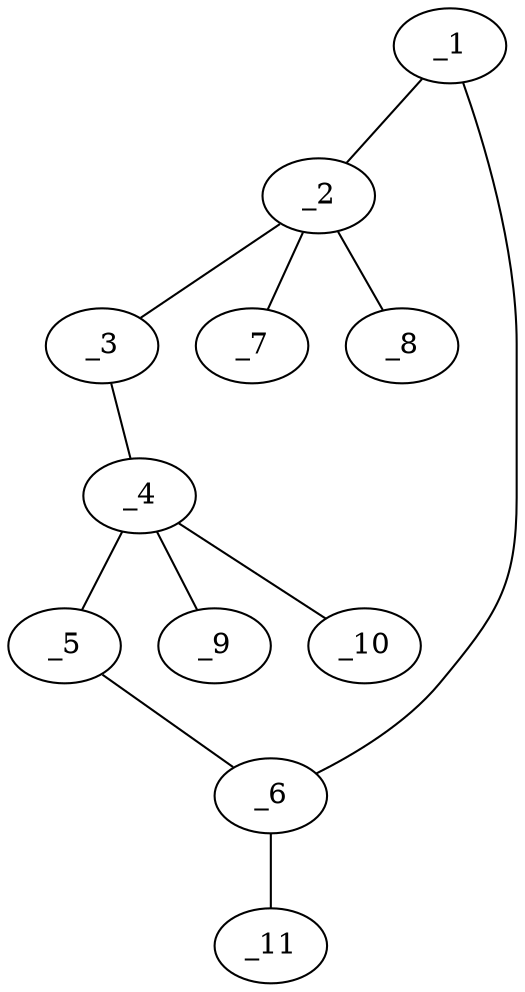 graph molid664276 {
	_1	 [charge=0,
		chem=4,
		symbol="N  ",
		x="4.7321",
		y="0.25"];
	_2	 [charge=0,
		chem=5,
		symbol="S  ",
		x="3.866",
		y="0.75"];
	_1 -- _2	 [valence=1];
	_6	 [charge=0,
		chem=1,
		symbol="C  ",
		x="4.7321",
		y="-0.75"];
	_1 -- _6	 [valence=2];
	_3	 [charge=0,
		chem=4,
		symbol="N  ",
		x=3,
		y="0.25"];
	_2 -- _3	 [valence=1];
	_7	 [charge=0,
		chem=2,
		symbol="O  ",
		x="4.366",
		y="1.616"];
	_2 -- _7	 [valence=2];
	_8	 [charge=0,
		chem=2,
		symbol="O  ",
		x="3.366",
		y="1.616"];
	_2 -- _8	 [valence=2];
	_4	 [charge=0,
		chem=1,
		symbol="C  ",
		x=3,
		y="-0.75"];
	_3 -- _4	 [valence=1];
	_5	 [charge=0,
		chem=1,
		symbol="C  ",
		x="3.866",
		y="-1.25"];
	_4 -- _5	 [valence=1];
	_9	 [charge=0,
		chem=1,
		symbol="C  ",
		x="2.5",
		y="-1.616"];
	_4 -- _9	 [valence=1];
	_10	 [charge=0,
		chem=1,
		symbol="C  ",
		x=2,
		y="-0.75"];
	_4 -- _10	 [valence=1];
	_5 -- _6	 [valence=1];
	_11	 [charge=0,
		chem=1,
		symbol="C  ",
		x="5.5981",
		y="-1.25"];
	_6 -- _11	 [valence=1];
}
